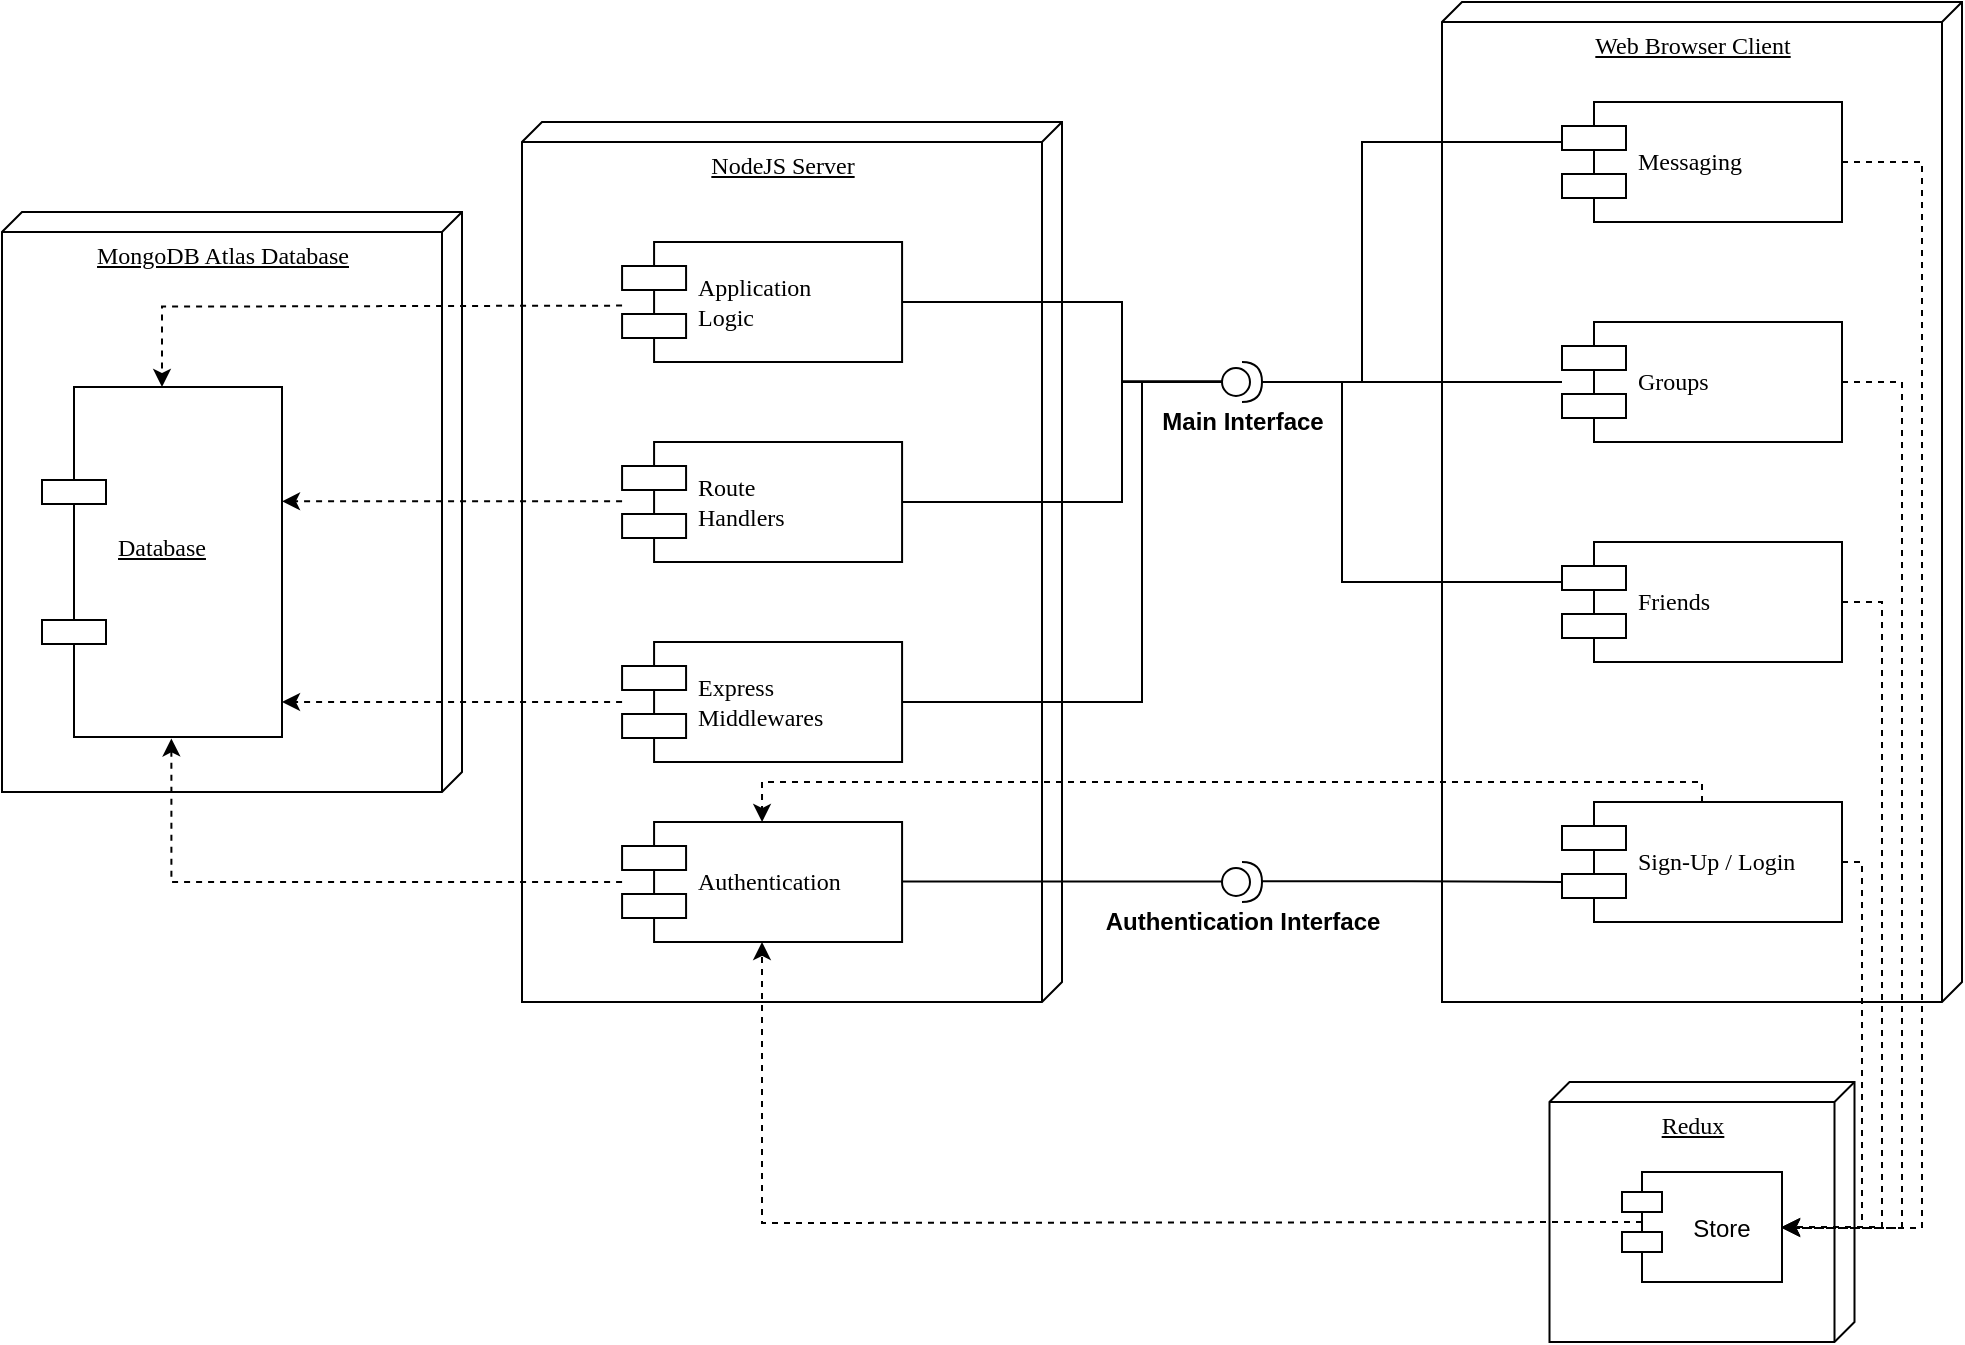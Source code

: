 <mxfile version="14.6.10" type="github">
  <diagram id="HCdS3f1nZTz1joKYDEgF" name="Page-1">
    <mxGraphModel dx="1374" dy="800" grid="1" gridSize="10" guides="1" tooltips="1" connect="1" arrows="1" fold="1" page="1" pageScale="1" pageWidth="850" pageHeight="1100" math="0" shadow="0">
      <root>
        <mxCell id="0" />
        <mxCell id="1" parent="0" />
        <mxCell id="4NotIXYeQIFmPGzXmEfF-1" value="&lt;div&gt;&lt;span&gt;MongoDB Atlas Database&lt;/span&gt;&lt;/div&gt;" style="verticalAlign=top;align=center;spacingTop=8;spacingLeft=2;spacingRight=12;shape=cube;size=10;direction=south;fontStyle=4;html=1;rounded=0;shadow=0;comic=0;labelBackgroundColor=none;strokeWidth=1;fontFamily=Verdana;fontSize=12" vertex="1" parent="1">
          <mxGeometry x="320" y="865" width="230" height="290" as="geometry" />
        </mxCell>
        <mxCell id="4NotIXYeQIFmPGzXmEfF-2" value="&lt;u&gt;Database&lt;br&gt;&lt;br&gt;&lt;/u&gt;" style="shape=component;align=left;spacingLeft=36;rounded=0;shadow=0;comic=0;labelBackgroundColor=none;strokeWidth=1;fontFamily=Verdana;fontSize=12;html=1;" vertex="1" parent="1">
          <mxGeometry x="340" y="952.5" width="120" height="175" as="geometry" />
        </mxCell>
        <mxCell id="4NotIXYeQIFmPGzXmEfF-3" value="NodeJS Server" style="verticalAlign=top;align=center;spacingTop=8;spacingLeft=2;spacingRight=12;shape=cube;size=10;direction=south;fontStyle=4;html=1;rounded=0;shadow=0;comic=0;labelBackgroundColor=none;strokeWidth=1;fontFamily=Verdana;fontSize=12" vertex="1" parent="1">
          <mxGeometry x="580" y="820" width="270" height="440" as="geometry" />
        </mxCell>
        <mxCell id="4NotIXYeQIFmPGzXmEfF-4" value="Authentication" style="shape=component;align=left;spacingLeft=36;rounded=0;shadow=0;comic=0;labelBackgroundColor=none;strokeWidth=1;fontFamily=Verdana;fontSize=12;html=1;" vertex="1" parent="1">
          <mxGeometry x="630.04" y="1170" width="140" height="60" as="geometry" />
        </mxCell>
        <mxCell id="4NotIXYeQIFmPGzXmEfF-5" value="Web Browser Client" style="verticalAlign=top;align=center;spacingTop=8;spacingLeft=2;spacingRight=12;shape=cube;size=10;direction=south;fontStyle=4;html=1;rounded=0;shadow=0;comic=0;labelBackgroundColor=none;strokeWidth=1;fontFamily=Verdana;fontSize=12" vertex="1" parent="1">
          <mxGeometry x="1040" y="760" width="260" height="500" as="geometry" />
        </mxCell>
        <mxCell id="4NotIXYeQIFmPGzXmEfF-6" value="Messaging" style="shape=component;align=left;spacingLeft=36;rounded=0;shadow=0;comic=0;labelBackgroundColor=none;strokeWidth=1;fontFamily=Verdana;fontSize=12;html=1;" vertex="1" parent="1">
          <mxGeometry x="1100" y="810" width="140" height="60" as="geometry" />
        </mxCell>
        <mxCell id="4NotIXYeQIFmPGzXmEfF-7" value="Groups" style="shape=component;align=left;spacingLeft=36;rounded=0;shadow=0;comic=0;labelBackgroundColor=none;strokeWidth=1;fontFamily=Verdana;fontSize=12;html=1;" vertex="1" parent="1">
          <mxGeometry x="1100" y="920" width="140" height="60" as="geometry" />
        </mxCell>
        <mxCell id="4NotIXYeQIFmPGzXmEfF-8" value="Friends" style="shape=component;align=left;spacingLeft=36;rounded=0;shadow=0;comic=0;labelBackgroundColor=none;strokeWidth=1;fontFamily=Verdana;fontSize=12;html=1;" vertex="1" parent="1">
          <mxGeometry x="1100" y="1030" width="140" height="60" as="geometry" />
        </mxCell>
        <mxCell id="4NotIXYeQIFmPGzXmEfF-9" value="Sign-Up / Login" style="shape=component;align=left;spacingLeft=36;rounded=0;shadow=0;comic=0;labelBackgroundColor=none;strokeWidth=1;fontFamily=Verdana;fontSize=12;html=1;" vertex="1" parent="1">
          <mxGeometry x="1100" y="1160" width="140" height="60" as="geometry" />
        </mxCell>
        <mxCell id="4NotIXYeQIFmPGzXmEfF-10" value="Express&lt;br&gt;Middlewares" style="shape=component;align=left;spacingLeft=36;rounded=0;shadow=0;comic=0;labelBackgroundColor=none;strokeWidth=1;fontFamily=Verdana;fontSize=12;html=1;" vertex="1" parent="1">
          <mxGeometry x="630.04" y="1080" width="140" height="60" as="geometry" />
        </mxCell>
        <mxCell id="4NotIXYeQIFmPGzXmEfF-11" value="Route &lt;br&gt;Handlers" style="shape=component;align=left;spacingLeft=36;rounded=0;shadow=0;comic=0;labelBackgroundColor=none;strokeWidth=1;fontFamily=Verdana;fontSize=12;html=1;" vertex="1" parent="1">
          <mxGeometry x="630.04" y="980" width="140" height="60" as="geometry" />
        </mxCell>
        <mxCell id="4NotIXYeQIFmPGzXmEfF-12" value="Application&lt;br&gt;Logic" style="shape=component;align=left;spacingLeft=36;rounded=0;shadow=0;comic=0;labelBackgroundColor=none;strokeWidth=1;fontFamily=Verdana;fontSize=12;html=1;" vertex="1" parent="1">
          <mxGeometry x="630.04" y="880" width="140" height="60" as="geometry" />
        </mxCell>
        <mxCell id="4NotIXYeQIFmPGzXmEfF-13" value="&lt;b&gt;Authentication Interface&lt;/b&gt;" style="shape=providedRequiredInterface;html=1;verticalLabelPosition=bottom;" vertex="1" parent="1">
          <mxGeometry x="930" y="1190" width="20" height="20" as="geometry" />
        </mxCell>
        <mxCell id="4NotIXYeQIFmPGzXmEfF-14" value="" style="endArrow=none;html=1;rounded=0;edgeStyle=orthogonalEdgeStyle;" edge="1" parent="1">
          <mxGeometry relative="1" as="geometry">
            <mxPoint x="950" y="1199.58" as="sourcePoint" />
            <mxPoint x="1100" y="1200" as="targetPoint" />
            <Array as="points">
              <mxPoint x="1025" y="1200" />
              <mxPoint x="1100" y="1200" />
            </Array>
          </mxGeometry>
        </mxCell>
        <mxCell id="4NotIXYeQIFmPGzXmEfF-15" value="" style="endArrow=none;html=1;rounded=0;edgeStyle=orthogonalEdgeStyle;" edge="1" parent="1">
          <mxGeometry relative="1" as="geometry">
            <mxPoint x="770" y="1199.71" as="sourcePoint" />
            <mxPoint x="930" y="1199.71" as="targetPoint" />
          </mxGeometry>
        </mxCell>
        <mxCell id="4NotIXYeQIFmPGzXmEfF-16" value="" style="endArrow=classic;html=1;rounded=0;edgeStyle=orthogonalEdgeStyle;dashed=1;exitX=0.5;exitY=0;exitDx=0;exitDy=0;entryX=0.5;entryY=0;entryDx=0;entryDy=0;" edge="1" parent="1" source="4NotIXYeQIFmPGzXmEfF-9" target="4NotIXYeQIFmPGzXmEfF-4">
          <mxGeometry width="50" height="50" relative="1" as="geometry">
            <mxPoint x="800" y="1070" as="sourcePoint" />
            <mxPoint x="850" y="1020" as="targetPoint" />
          </mxGeometry>
        </mxCell>
        <mxCell id="4NotIXYeQIFmPGzXmEfF-17" value="" style="endArrow=classic;html=1;rounded=0;edgeStyle=orthogonalEdgeStyle;dashed=1;entryX=0.539;entryY=1.004;entryDx=0;entryDy=0;entryPerimeter=0;" edge="1" parent="1" source="4NotIXYeQIFmPGzXmEfF-4" target="4NotIXYeQIFmPGzXmEfF-2">
          <mxGeometry width="50" height="50" relative="1" as="geometry">
            <mxPoint x="820" y="1290" as="sourcePoint" />
            <mxPoint x="350.04" y="1300" as="targetPoint" />
          </mxGeometry>
        </mxCell>
        <mxCell id="4NotIXYeQIFmPGzXmEfF-18" value="" style="endArrow=classic;html=1;rounded=0;edgeStyle=orthogonalEdgeStyle;dashed=1;" edge="1" parent="1" source="4NotIXYeQIFmPGzXmEfF-10">
          <mxGeometry width="50" height="50" relative="1" as="geometry">
            <mxPoint x="650" y="1160" as="sourcePoint" />
            <mxPoint x="460" y="1110" as="targetPoint" />
          </mxGeometry>
        </mxCell>
        <mxCell id="4NotIXYeQIFmPGzXmEfF-19" value="" style="endArrow=classic;html=1;rounded=0;edgeStyle=orthogonalEdgeStyle;dashed=1;" edge="1" parent="1">
          <mxGeometry width="50" height="50" relative="1" as="geometry">
            <mxPoint x="630.04" y="1009.66" as="sourcePoint" />
            <mxPoint x="460" y="1009.66" as="targetPoint" />
          </mxGeometry>
        </mxCell>
        <mxCell id="4NotIXYeQIFmPGzXmEfF-20" value="" style="endArrow=classic;html=1;rounded=0;edgeStyle=orthogonalEdgeStyle;dashed=1;" edge="1" parent="1" target="4NotIXYeQIFmPGzXmEfF-2">
          <mxGeometry width="50" height="50" relative="1" as="geometry">
            <mxPoint x="630.04" y="911.8" as="sourcePoint" />
            <mxPoint x="404.68" y="840" as="targetPoint" />
          </mxGeometry>
        </mxCell>
        <mxCell id="4NotIXYeQIFmPGzXmEfF-21" value="&lt;b&gt;Main Interface&lt;/b&gt;" style="shape=providedRequiredInterface;html=1;verticalLabelPosition=bottom;" vertex="1" parent="1">
          <mxGeometry x="930" y="940" width="20" height="20" as="geometry" />
        </mxCell>
        <mxCell id="4NotIXYeQIFmPGzXmEfF-22" value="" style="endArrow=none;html=1;rounded=0;edgeStyle=orthogonalEdgeStyle;" edge="1" parent="1" source="4NotIXYeQIFmPGzXmEfF-12">
          <mxGeometry relative="1" as="geometry">
            <mxPoint x="840" y="950" as="sourcePoint" />
            <mxPoint x="930" y="949.58" as="targetPoint" />
            <Array as="points">
              <mxPoint x="880" y="910" />
              <mxPoint x="880" y="950" />
            </Array>
          </mxGeometry>
        </mxCell>
        <mxCell id="4NotIXYeQIFmPGzXmEfF-23" value="" style="endArrow=none;html=1;rounded=0;edgeStyle=orthogonalEdgeStyle;exitX=1;exitY=0.5;exitDx=0;exitDy=0;exitPerimeter=0;" edge="1" parent="1" source="4NotIXYeQIFmPGzXmEfF-21" target="4NotIXYeQIFmPGzXmEfF-7">
          <mxGeometry relative="1" as="geometry">
            <mxPoint x="990" y="950" as="sourcePoint" />
            <mxPoint x="1080" y="949.58" as="targetPoint" />
            <Array as="points" />
          </mxGeometry>
        </mxCell>
        <mxCell id="4NotIXYeQIFmPGzXmEfF-24" value="Redux" style="verticalAlign=top;align=center;spacingTop=8;spacingLeft=2;spacingRight=12;shape=cube;size=10;direction=south;fontStyle=4;html=1;rounded=0;shadow=0;comic=0;labelBackgroundColor=none;strokeWidth=1;fontFamily=Verdana;fontSize=12" vertex="1" parent="1">
          <mxGeometry x="1093.75" y="1300" width="152.5" height="130" as="geometry" />
        </mxCell>
        <mxCell id="4NotIXYeQIFmPGzXmEfF-25" value="Store" style="shape=module;align=left;spacingLeft=20;align=center;verticalAlign=middle;" vertex="1" parent="1">
          <mxGeometry x="1130" y="1345" width="80" height="55" as="geometry" />
        </mxCell>
        <mxCell id="4NotIXYeQIFmPGzXmEfF-26" value="" style="endArrow=classic;html=1;rounded=0;edgeStyle=orthogonalEdgeStyle;dashed=1;entryX=1;entryY=0.5;entryDx=0;entryDy=0;exitX=1;exitY=0.5;exitDx=0;exitDy=0;" edge="1" parent="1" source="4NotIXYeQIFmPGzXmEfF-9" target="4NotIXYeQIFmPGzXmEfF-25">
          <mxGeometry width="50" height="50" relative="1" as="geometry">
            <mxPoint x="1040" y="1345" as="sourcePoint" />
            <mxPoint x="814.64" y="1273.2" as="targetPoint" />
          </mxGeometry>
        </mxCell>
        <mxCell id="4NotIXYeQIFmPGzXmEfF-27" value="" style="endArrow=classic;html=1;rounded=0;edgeStyle=orthogonalEdgeStyle;dashed=1;entryX=1;entryY=0.5;entryDx=0;entryDy=0;exitX=1;exitY=0.5;exitDx=0;exitDy=0;" edge="1" parent="1" source="4NotIXYeQIFmPGzXmEfF-8" target="4NotIXYeQIFmPGzXmEfF-25">
          <mxGeometry width="50" height="50" relative="1" as="geometry">
            <mxPoint x="1360" y="1155" as="sourcePoint" />
            <mxPoint x="1330" y="1337.5" as="targetPoint" />
            <Array as="points">
              <mxPoint x="1260" y="1060" />
              <mxPoint x="1260" y="1373" />
            </Array>
          </mxGeometry>
        </mxCell>
        <mxCell id="4NotIXYeQIFmPGzXmEfF-28" value="" style="endArrow=classic;html=1;rounded=0;edgeStyle=orthogonalEdgeStyle;dashed=1;entryX=1;entryY=0.5;entryDx=0;entryDy=0;exitX=1;exitY=0.5;exitDx=0;exitDy=0;" edge="1" parent="1" source="4NotIXYeQIFmPGzXmEfF-7" target="4NotIXYeQIFmPGzXmEfF-25">
          <mxGeometry width="50" height="50" relative="1" as="geometry">
            <mxPoint x="1250" y="1070" as="sourcePoint" />
            <mxPoint x="1220" y="1382.5" as="targetPoint" />
            <Array as="points">
              <mxPoint x="1270" y="950" />
              <mxPoint x="1270" y="1373" />
              <mxPoint x="1210" y="1373" />
            </Array>
          </mxGeometry>
        </mxCell>
        <mxCell id="4NotIXYeQIFmPGzXmEfF-29" value="" style="endArrow=classic;html=1;rounded=0;edgeStyle=orthogonalEdgeStyle;dashed=1;exitX=1;exitY=0.5;exitDx=0;exitDy=0;" edge="1" parent="1" source="4NotIXYeQIFmPGzXmEfF-6" target="4NotIXYeQIFmPGzXmEfF-25">
          <mxGeometry width="50" height="50" relative="1" as="geometry">
            <mxPoint x="1250" y="960" as="sourcePoint" />
            <mxPoint x="1220" y="1382.5" as="targetPoint" />
            <Array as="points">
              <mxPoint x="1280" y="840" />
              <mxPoint x="1280" y="1373" />
            </Array>
          </mxGeometry>
        </mxCell>
        <mxCell id="4NotIXYeQIFmPGzXmEfF-30" value="" style="endArrow=classic;html=1;rounded=0;edgeStyle=orthogonalEdgeStyle;dashed=1;" edge="1" parent="1" target="4NotIXYeQIFmPGzXmEfF-4">
          <mxGeometry width="50" height="50" relative="1" as="geometry">
            <mxPoint x="1140" y="1370" as="sourcePoint" />
            <mxPoint x="868.39" y="1300" as="targetPoint" />
          </mxGeometry>
        </mxCell>
        <mxCell id="4NotIXYeQIFmPGzXmEfF-31" value="" style="endArrow=none;html=1;rounded=0;edgeStyle=orthogonalEdgeStyle;" edge="1" parent="1" target="4NotIXYeQIFmPGzXmEfF-8">
          <mxGeometry width="50" height="50" relative="1" as="geometry">
            <mxPoint x="1000" y="950" as="sourcePoint" />
            <mxPoint x="1010" y="1060" as="targetPoint" />
            <Array as="points">
              <mxPoint x="990" y="950" />
              <mxPoint x="990" y="1050" />
            </Array>
          </mxGeometry>
        </mxCell>
        <mxCell id="4NotIXYeQIFmPGzXmEfF-32" value="" style="endArrow=none;html=1;rounded=0;edgeStyle=orthogonalEdgeStyle;" edge="1" parent="1" target="4NotIXYeQIFmPGzXmEfF-6">
          <mxGeometry width="50" height="50" relative="1" as="geometry">
            <mxPoint x="1000" y="950" as="sourcePoint" />
            <mxPoint x="1090" y="840" as="targetPoint" />
            <Array as="points">
              <mxPoint x="1000" y="830" />
            </Array>
          </mxGeometry>
        </mxCell>
        <mxCell id="4NotIXYeQIFmPGzXmEfF-33" value="" style="endArrow=none;html=1;rounded=0;edgeStyle=orthogonalEdgeStyle;exitX=1;exitY=0.5;exitDx=0;exitDy=0;entryX=0;entryY=0.5;entryDx=0;entryDy=0;entryPerimeter=0;" edge="1" parent="1" source="4NotIXYeQIFmPGzXmEfF-11" target="4NotIXYeQIFmPGzXmEfF-21">
          <mxGeometry relative="1" as="geometry">
            <mxPoint x="780.04" y="920" as="sourcePoint" />
            <mxPoint x="940" y="959.58" as="targetPoint" />
            <Array as="points">
              <mxPoint x="880" y="1010" />
              <mxPoint x="880" y="950" />
            </Array>
          </mxGeometry>
        </mxCell>
        <mxCell id="4NotIXYeQIFmPGzXmEfF-34" value="" style="endArrow=none;html=1;rounded=0;edgeStyle=orthogonalEdgeStyle;entryX=0;entryY=0.5;entryDx=0;entryDy=0;entryPerimeter=0;" edge="1" parent="1" source="4NotIXYeQIFmPGzXmEfF-10" target="4NotIXYeQIFmPGzXmEfF-21">
          <mxGeometry relative="1" as="geometry">
            <mxPoint x="780.04" y="1020" as="sourcePoint" />
            <mxPoint x="940" y="960" as="targetPoint" />
            <Array as="points">
              <mxPoint x="890" y="1110" />
              <mxPoint x="890" y="950" />
            </Array>
          </mxGeometry>
        </mxCell>
      </root>
    </mxGraphModel>
  </diagram>
</mxfile>
